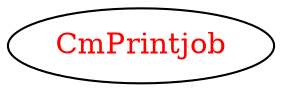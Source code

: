 digraph dependencyGraph {
 concentrate=true;
 ranksep="2.0";
 rankdir="LR"; 
 splines="ortho";
"CmPrintjob" [fontcolor="red"];
}